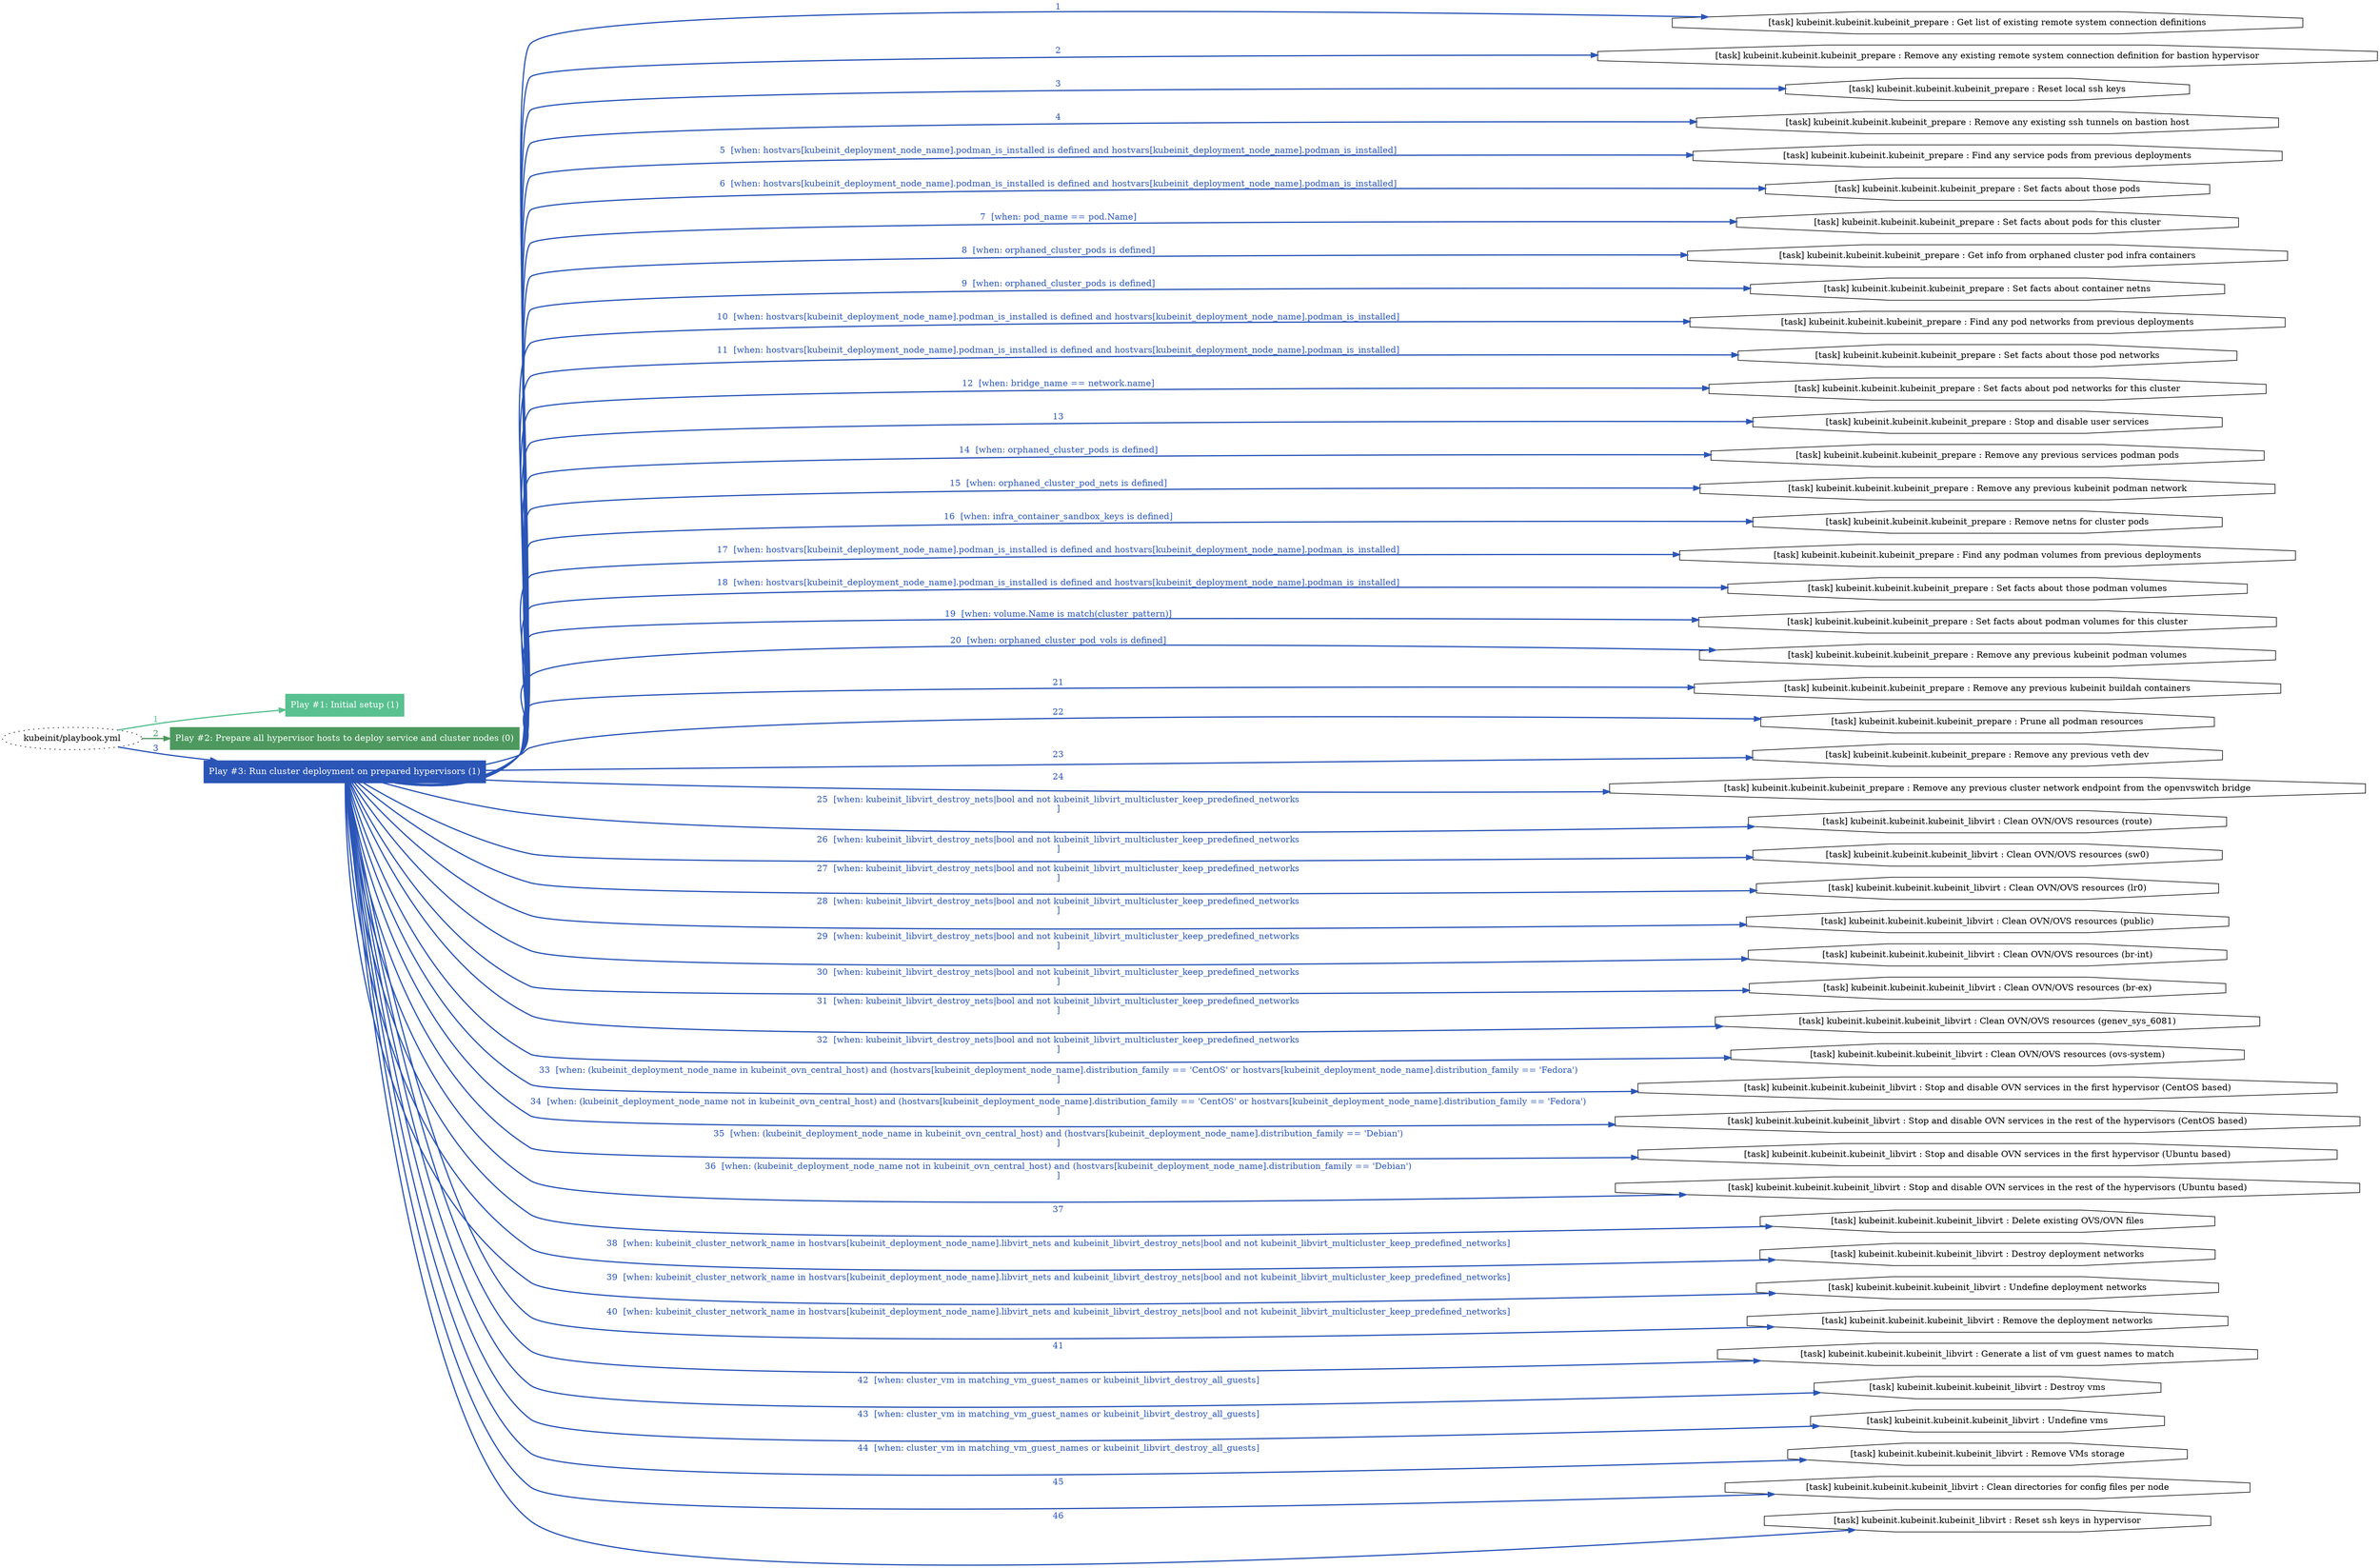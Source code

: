digraph "kubeinit/playbook.yml "{
	graph [concentrate=true ordering=in rankdir=LR ratio=fill]
	edge [esep=5 sep=10]
	"kubeinit/playbook.yml" [id=root_node style=dotted]
	subgraph "Play #1: Initial setup (1) "{
		"Play #1: Initial setup (1)" [color="#59c090" fontcolor="#ffffff" id="play_845be92f-b45e-4e26-95e2-8178611814ae" shape=box style=filled tooltip=localhost]
		"kubeinit/playbook.yml" -> "Play #1: Initial setup (1)" [label=1 color="#59c090" fontcolor="#59c090" id="edge_eb1eac38-61e2-40f6-ac62-1ab7106763e5" style=bold]
	}
	subgraph "Play #2: Prepare all hypervisor hosts to deploy service and cluster nodes (0) "{
		"Play #2: Prepare all hypervisor hosts to deploy service and cluster nodes (0)" [color="#4d995f" fontcolor="#ffffff" id="play_81ab6e1e-efed-4819-aa14-0fabc4b89441" shape=box style=filled tooltip=""]
		"kubeinit/playbook.yml" -> "Play #2: Prepare all hypervisor hosts to deploy service and cluster nodes (0)" [label=2 color="#4d995f" fontcolor="#4d995f" id="edge_aa567fc6-703a-4e77-b3aa-7c106b81971d" style=bold]
	}
	subgraph "Play #3: Run cluster deployment on prepared hypervisors (1) "{
		"Play #3: Run cluster deployment on prepared hypervisors (1)" [color="#2b56b7" fontcolor="#ffffff" id="play_1be28404-d833-4e58-a718-32a50541c41f" shape=box style=filled tooltip=localhost]
		"kubeinit/playbook.yml" -> "Play #3: Run cluster deployment on prepared hypervisors (1)" [label=3 color="#2b56b7" fontcolor="#2b56b7" id="edge_da2f1293-c714-4092-91b3-cedab9419b1d" style=bold]
		"task_ad53516d-6ea3-4c9d-84ee-e65eee8a7fb8" [label="[task] kubeinit.kubeinit.kubeinit_prepare : Get list of existing remote system connection definitions" id="task_ad53516d-6ea3-4c9d-84ee-e65eee8a7fb8" shape=octagon tooltip="[task] kubeinit.kubeinit.kubeinit_prepare : Get list of existing remote system connection definitions"]
		"Play #3: Run cluster deployment on prepared hypervisors (1)" -> "task_ad53516d-6ea3-4c9d-84ee-e65eee8a7fb8" [label=1 color="#2b56b7" fontcolor="#2b56b7" id="edge_e10569d0-044a-4443-a908-049caa6320e0" style=bold]
		"task_06ddcc0b-3065-40b2-b81c-52e7b3404218" [label="[task] kubeinit.kubeinit.kubeinit_prepare : Remove any existing remote system connection definition for bastion hypervisor" id="task_06ddcc0b-3065-40b2-b81c-52e7b3404218" shape=octagon tooltip="[task] kubeinit.kubeinit.kubeinit_prepare : Remove any existing remote system connection definition for bastion hypervisor"]
		"Play #3: Run cluster deployment on prepared hypervisors (1)" -> "task_06ddcc0b-3065-40b2-b81c-52e7b3404218" [label=2 color="#2b56b7" fontcolor="#2b56b7" id="edge_42abf255-86e6-494c-bdd2-54487101dfdd" style=bold]
		"task_db0ee4ab-4d90-4e20-b9ed-ed5e34670edc" [label="[task] kubeinit.kubeinit.kubeinit_prepare : Reset local ssh keys" id="task_db0ee4ab-4d90-4e20-b9ed-ed5e34670edc" shape=octagon tooltip="[task] kubeinit.kubeinit.kubeinit_prepare : Reset local ssh keys"]
		"Play #3: Run cluster deployment on prepared hypervisors (1)" -> "task_db0ee4ab-4d90-4e20-b9ed-ed5e34670edc" [label=3 color="#2b56b7" fontcolor="#2b56b7" id="edge_c4b1fedc-1ac2-4aa2-a83c-763b43fe5e75" style=bold]
		"task_7b578335-9278-4eca-8012-71bf41fd5d6e" [label="[task] kubeinit.kubeinit.kubeinit_prepare : Remove any existing ssh tunnels on bastion host" id="task_7b578335-9278-4eca-8012-71bf41fd5d6e" shape=octagon tooltip="[task] kubeinit.kubeinit.kubeinit_prepare : Remove any existing ssh tunnels on bastion host"]
		"Play #3: Run cluster deployment on prepared hypervisors (1)" -> "task_7b578335-9278-4eca-8012-71bf41fd5d6e" [label=4 color="#2b56b7" fontcolor="#2b56b7" id="edge_53567c79-3808-4719-9d6a-5f3254840632" style=bold]
		"task_c1c5bc93-eac6-46f1-9738-4c8626b01132" [label="[task] kubeinit.kubeinit.kubeinit_prepare : Find any service pods from previous deployments" id="task_c1c5bc93-eac6-46f1-9738-4c8626b01132" shape=octagon tooltip="[task] kubeinit.kubeinit.kubeinit_prepare : Find any service pods from previous deployments"]
		"Play #3: Run cluster deployment on prepared hypervisors (1)" -> "task_c1c5bc93-eac6-46f1-9738-4c8626b01132" [label="5  [when: hostvars[kubeinit_deployment_node_name].podman_is_installed is defined and hostvars[kubeinit_deployment_node_name].podman_is_installed]" color="#2b56b7" fontcolor="#2b56b7" id="edge_99a47ca8-c372-4440-8447-8d2a9dca9a63" style=bold]
		"task_15ca1952-0361-407e-8421-3ae37a773cec" [label="[task] kubeinit.kubeinit.kubeinit_prepare : Set facts about those pods" id="task_15ca1952-0361-407e-8421-3ae37a773cec" shape=octagon tooltip="[task] kubeinit.kubeinit.kubeinit_prepare : Set facts about those pods"]
		"Play #3: Run cluster deployment on prepared hypervisors (1)" -> "task_15ca1952-0361-407e-8421-3ae37a773cec" [label="6  [when: hostvars[kubeinit_deployment_node_name].podman_is_installed is defined and hostvars[kubeinit_deployment_node_name].podman_is_installed]" color="#2b56b7" fontcolor="#2b56b7" id="edge_9614be73-363d-4c3d-bf87-5a016c1303f8" style=bold]
		"task_90575ff4-ff10-4978-8a1b-40547ade29ba" [label="[task] kubeinit.kubeinit.kubeinit_prepare : Set facts about pods for this cluster" id="task_90575ff4-ff10-4978-8a1b-40547ade29ba" shape=octagon tooltip="[task] kubeinit.kubeinit.kubeinit_prepare : Set facts about pods for this cluster"]
		"Play #3: Run cluster deployment on prepared hypervisors (1)" -> "task_90575ff4-ff10-4978-8a1b-40547ade29ba" [label="7  [when: pod_name == pod.Name]" color="#2b56b7" fontcolor="#2b56b7" id="edge_771dcece-ed8f-41a2-b55b-77bbc8ea6253" style=bold]
		"task_a893681a-10e5-4e9a-a4f7-1e1210128447" [label="[task] kubeinit.kubeinit.kubeinit_prepare : Get info from orphaned cluster pod infra containers" id="task_a893681a-10e5-4e9a-a4f7-1e1210128447" shape=octagon tooltip="[task] kubeinit.kubeinit.kubeinit_prepare : Get info from orphaned cluster pod infra containers"]
		"Play #3: Run cluster deployment on prepared hypervisors (1)" -> "task_a893681a-10e5-4e9a-a4f7-1e1210128447" [label="8  [when: orphaned_cluster_pods is defined]" color="#2b56b7" fontcolor="#2b56b7" id="edge_e6b5ef89-8df4-4ef6-bbbe-806549119647" style=bold]
		"task_e4975bcc-ab58-4abd-9d1d-6b923dd3f2ec" [label="[task] kubeinit.kubeinit.kubeinit_prepare : Set facts about container netns" id="task_e4975bcc-ab58-4abd-9d1d-6b923dd3f2ec" shape=octagon tooltip="[task] kubeinit.kubeinit.kubeinit_prepare : Set facts about container netns"]
		"Play #3: Run cluster deployment on prepared hypervisors (1)" -> "task_e4975bcc-ab58-4abd-9d1d-6b923dd3f2ec" [label="9  [when: orphaned_cluster_pods is defined]" color="#2b56b7" fontcolor="#2b56b7" id="edge_2deb65be-e8ea-45e4-a02e-2bec7131cdfa" style=bold]
		"task_26fdb5b1-463a-4d3c-9843-60fdd786305e" [label="[task] kubeinit.kubeinit.kubeinit_prepare : Find any pod networks from previous deployments" id="task_26fdb5b1-463a-4d3c-9843-60fdd786305e" shape=octagon tooltip="[task] kubeinit.kubeinit.kubeinit_prepare : Find any pod networks from previous deployments"]
		"Play #3: Run cluster deployment on prepared hypervisors (1)" -> "task_26fdb5b1-463a-4d3c-9843-60fdd786305e" [label="10  [when: hostvars[kubeinit_deployment_node_name].podman_is_installed is defined and hostvars[kubeinit_deployment_node_name].podman_is_installed]" color="#2b56b7" fontcolor="#2b56b7" id="edge_ff1cb9b1-9490-44d6-82f1-352e12d2801c" style=bold]
		"task_ce4c7a2e-ea27-4a8d-8105-6fcda9f0e937" [label="[task] kubeinit.kubeinit.kubeinit_prepare : Set facts about those pod networks" id="task_ce4c7a2e-ea27-4a8d-8105-6fcda9f0e937" shape=octagon tooltip="[task] kubeinit.kubeinit.kubeinit_prepare : Set facts about those pod networks"]
		"Play #3: Run cluster deployment on prepared hypervisors (1)" -> "task_ce4c7a2e-ea27-4a8d-8105-6fcda9f0e937" [label="11  [when: hostvars[kubeinit_deployment_node_name].podman_is_installed is defined and hostvars[kubeinit_deployment_node_name].podman_is_installed]" color="#2b56b7" fontcolor="#2b56b7" id="edge_d73c0387-9d1c-4db6-951a-729b0218156c" style=bold]
		"task_88b2422e-29d4-4d8a-b7ee-dfb6dae9dedc" [label="[task] kubeinit.kubeinit.kubeinit_prepare : Set facts about pod networks for this cluster" id="task_88b2422e-29d4-4d8a-b7ee-dfb6dae9dedc" shape=octagon tooltip="[task] kubeinit.kubeinit.kubeinit_prepare : Set facts about pod networks for this cluster"]
		"Play #3: Run cluster deployment on prepared hypervisors (1)" -> "task_88b2422e-29d4-4d8a-b7ee-dfb6dae9dedc" [label="12  [when: bridge_name == network.name]" color="#2b56b7" fontcolor="#2b56b7" id="edge_1af97428-974d-4ded-8a4c-c702837a3281" style=bold]
		"task_62f02e59-e4f2-4224-a9c5-75ffde51e4c6" [label="[task] kubeinit.kubeinit.kubeinit_prepare : Stop and disable user services" id="task_62f02e59-e4f2-4224-a9c5-75ffde51e4c6" shape=octagon tooltip="[task] kubeinit.kubeinit.kubeinit_prepare : Stop and disable user services"]
		"Play #3: Run cluster deployment on prepared hypervisors (1)" -> "task_62f02e59-e4f2-4224-a9c5-75ffde51e4c6" [label=13 color="#2b56b7" fontcolor="#2b56b7" id="edge_c87922be-2131-490c-be80-c4dd3a4a15f8" style=bold]
		"task_f0832c77-22f5-46a5-ac05-849f6a35d80a" [label="[task] kubeinit.kubeinit.kubeinit_prepare : Remove any previous services podman pods" id="task_f0832c77-22f5-46a5-ac05-849f6a35d80a" shape=octagon tooltip="[task] kubeinit.kubeinit.kubeinit_prepare : Remove any previous services podman pods"]
		"Play #3: Run cluster deployment on prepared hypervisors (1)" -> "task_f0832c77-22f5-46a5-ac05-849f6a35d80a" [label="14  [when: orphaned_cluster_pods is defined]" color="#2b56b7" fontcolor="#2b56b7" id="edge_296b985c-2b66-4bae-9627-b9cde3ba0fb9" style=bold]
		"task_11b9352a-a8c9-4d11-958b-078eb7167fb8" [label="[task] kubeinit.kubeinit.kubeinit_prepare : Remove any previous kubeinit podman network" id="task_11b9352a-a8c9-4d11-958b-078eb7167fb8" shape=octagon tooltip="[task] kubeinit.kubeinit.kubeinit_prepare : Remove any previous kubeinit podman network"]
		"Play #3: Run cluster deployment on prepared hypervisors (1)" -> "task_11b9352a-a8c9-4d11-958b-078eb7167fb8" [label="15  [when: orphaned_cluster_pod_nets is defined]" color="#2b56b7" fontcolor="#2b56b7" id="edge_8265325c-7747-4681-890e-8ed1440e14ca" style=bold]
		"task_052b0418-1a3f-4b62-af99-8fc105b7cc21" [label="[task] kubeinit.kubeinit.kubeinit_prepare : Remove netns for cluster pods" id="task_052b0418-1a3f-4b62-af99-8fc105b7cc21" shape=octagon tooltip="[task] kubeinit.kubeinit.kubeinit_prepare : Remove netns for cluster pods"]
		"Play #3: Run cluster deployment on prepared hypervisors (1)" -> "task_052b0418-1a3f-4b62-af99-8fc105b7cc21" [label="16  [when: infra_container_sandbox_keys is defined]" color="#2b56b7" fontcolor="#2b56b7" id="edge_e767ec83-c64a-4061-9363-5dfc4e1395f1" style=bold]
		"task_66bf1907-aaf0-4d32-a2ba-87b851bc8d90" [label="[task] kubeinit.kubeinit.kubeinit_prepare : Find any podman volumes from previous deployments" id="task_66bf1907-aaf0-4d32-a2ba-87b851bc8d90" shape=octagon tooltip="[task] kubeinit.kubeinit.kubeinit_prepare : Find any podman volumes from previous deployments"]
		"Play #3: Run cluster deployment on prepared hypervisors (1)" -> "task_66bf1907-aaf0-4d32-a2ba-87b851bc8d90" [label="17  [when: hostvars[kubeinit_deployment_node_name].podman_is_installed is defined and hostvars[kubeinit_deployment_node_name].podman_is_installed]" color="#2b56b7" fontcolor="#2b56b7" id="edge_562d43dc-2d4f-4b5b-920a-848ae3250e60" style=bold]
		"task_59734dfd-3788-44da-8413-651aecfb94e4" [label="[task] kubeinit.kubeinit.kubeinit_prepare : Set facts about those podman volumes" id="task_59734dfd-3788-44da-8413-651aecfb94e4" shape=octagon tooltip="[task] kubeinit.kubeinit.kubeinit_prepare : Set facts about those podman volumes"]
		"Play #3: Run cluster deployment on prepared hypervisors (1)" -> "task_59734dfd-3788-44da-8413-651aecfb94e4" [label="18  [when: hostvars[kubeinit_deployment_node_name].podman_is_installed is defined and hostvars[kubeinit_deployment_node_name].podman_is_installed]" color="#2b56b7" fontcolor="#2b56b7" id="edge_f3ed5249-afcb-4175-a21d-4ce2616f48d2" style=bold]
		"task_79056687-50b4-4d67-9a05-355cb12e2350" [label="[task] kubeinit.kubeinit.kubeinit_prepare : Set facts about podman volumes for this cluster" id="task_79056687-50b4-4d67-9a05-355cb12e2350" shape=octagon tooltip="[task] kubeinit.kubeinit.kubeinit_prepare : Set facts about podman volumes for this cluster"]
		"Play #3: Run cluster deployment on prepared hypervisors (1)" -> "task_79056687-50b4-4d67-9a05-355cb12e2350" [label="19  [when: volume.Name is match(cluster_pattern)]" color="#2b56b7" fontcolor="#2b56b7" id="edge_2b06b0cf-4309-49ab-9f13-039e966654e7" style=bold]
		"task_94733dae-dfd4-4a51-8a4c-cf1d6b5ae477" [label="[task] kubeinit.kubeinit.kubeinit_prepare : Remove any previous kubeinit podman volumes" id="task_94733dae-dfd4-4a51-8a4c-cf1d6b5ae477" shape=octagon tooltip="[task] kubeinit.kubeinit.kubeinit_prepare : Remove any previous kubeinit podman volumes"]
		"Play #3: Run cluster deployment on prepared hypervisors (1)" -> "task_94733dae-dfd4-4a51-8a4c-cf1d6b5ae477" [label="20  [when: orphaned_cluster_pod_vols is defined]" color="#2b56b7" fontcolor="#2b56b7" id="edge_d249f920-d60d-46fe-a576-ebac168d7c88" style=bold]
		"task_12e31944-139d-4900-a847-396b1a7b4802" [label="[task] kubeinit.kubeinit.kubeinit_prepare : Remove any previous kubeinit buildah containers" id="task_12e31944-139d-4900-a847-396b1a7b4802" shape=octagon tooltip="[task] kubeinit.kubeinit.kubeinit_prepare : Remove any previous kubeinit buildah containers"]
		"Play #3: Run cluster deployment on prepared hypervisors (1)" -> "task_12e31944-139d-4900-a847-396b1a7b4802" [label=21 color="#2b56b7" fontcolor="#2b56b7" id="edge_c62635c2-90f8-4bd8-93fd-251668ca584e" style=bold]
		"task_da111a0f-bbc0-47e8-ba6c-44ebab3324a7" [label="[task] kubeinit.kubeinit.kubeinit_prepare : Prune all podman resources" id="task_da111a0f-bbc0-47e8-ba6c-44ebab3324a7" shape=octagon tooltip="[task] kubeinit.kubeinit.kubeinit_prepare : Prune all podman resources"]
		"Play #3: Run cluster deployment on prepared hypervisors (1)" -> "task_da111a0f-bbc0-47e8-ba6c-44ebab3324a7" [label=22 color="#2b56b7" fontcolor="#2b56b7" id="edge_9bae8b23-dab5-48fa-b633-5698c4467972" style=bold]
		"task_5f24b92d-f38b-47f2-9b0b-6cb4779eb39d" [label="[task] kubeinit.kubeinit.kubeinit_prepare : Remove any previous veth dev" id="task_5f24b92d-f38b-47f2-9b0b-6cb4779eb39d" shape=octagon tooltip="[task] kubeinit.kubeinit.kubeinit_prepare : Remove any previous veth dev"]
		"Play #3: Run cluster deployment on prepared hypervisors (1)" -> "task_5f24b92d-f38b-47f2-9b0b-6cb4779eb39d" [label=23 color="#2b56b7" fontcolor="#2b56b7" id="edge_b3a6b530-4854-4678-80d4-a89ef1622c1e" style=bold]
		"task_203b1e3d-332c-4151-af43-96abc5352d98" [label="[task] kubeinit.kubeinit.kubeinit_prepare : Remove any previous cluster network endpoint from the openvswitch bridge" id="task_203b1e3d-332c-4151-af43-96abc5352d98" shape=octagon tooltip="[task] kubeinit.kubeinit.kubeinit_prepare : Remove any previous cluster network endpoint from the openvswitch bridge"]
		"Play #3: Run cluster deployment on prepared hypervisors (1)" -> "task_203b1e3d-332c-4151-af43-96abc5352d98" [label=24 color="#2b56b7" fontcolor="#2b56b7" id="edge_d3079ef9-497f-446b-ae2f-b45abcf8b230" style=bold]
		"task_61382ade-04a3-4bc6-81d4-fc607514fee7" [label="[task] kubeinit.kubeinit.kubeinit_libvirt : Clean OVN/OVS resources (route)" id="task_61382ade-04a3-4bc6-81d4-fc607514fee7" shape=octagon tooltip="[task] kubeinit.kubeinit.kubeinit_libvirt : Clean OVN/OVS resources (route)"]
		"Play #3: Run cluster deployment on prepared hypervisors (1)" -> "task_61382ade-04a3-4bc6-81d4-fc607514fee7" [label="25  [when: kubeinit_libvirt_destroy_nets|bool and not kubeinit_libvirt_multicluster_keep_predefined_networks
]" color="#2b56b7" fontcolor="#2b56b7" id="edge_accf32ff-e3b8-4e47-a10f-fc3f2d513f3f" style=bold]
		"task_baacd599-7a25-46cc-b85c-3ef1742c2efe" [label="[task] kubeinit.kubeinit.kubeinit_libvirt : Clean OVN/OVS resources (sw0)" id="task_baacd599-7a25-46cc-b85c-3ef1742c2efe" shape=octagon tooltip="[task] kubeinit.kubeinit.kubeinit_libvirt : Clean OVN/OVS resources (sw0)"]
		"Play #3: Run cluster deployment on prepared hypervisors (1)" -> "task_baacd599-7a25-46cc-b85c-3ef1742c2efe" [label="26  [when: kubeinit_libvirt_destroy_nets|bool and not kubeinit_libvirt_multicluster_keep_predefined_networks
]" color="#2b56b7" fontcolor="#2b56b7" id="edge_d239444d-ebe8-40cf-9c86-bb78885a5727" style=bold]
		"task_d8a09f5e-d729-41b7-b14a-cd78a0878d59" [label="[task] kubeinit.kubeinit.kubeinit_libvirt : Clean OVN/OVS resources (lr0)" id="task_d8a09f5e-d729-41b7-b14a-cd78a0878d59" shape=octagon tooltip="[task] kubeinit.kubeinit.kubeinit_libvirt : Clean OVN/OVS resources (lr0)"]
		"Play #3: Run cluster deployment on prepared hypervisors (1)" -> "task_d8a09f5e-d729-41b7-b14a-cd78a0878d59" [label="27  [when: kubeinit_libvirt_destroy_nets|bool and not kubeinit_libvirt_multicluster_keep_predefined_networks
]" color="#2b56b7" fontcolor="#2b56b7" id="edge_a4466d08-4d9c-4b37-8f1c-cdeeb6b760fd" style=bold]
		"task_c10438d2-f801-4ae6-aa91-259aac284b9f" [label="[task] kubeinit.kubeinit.kubeinit_libvirt : Clean OVN/OVS resources (public)" id="task_c10438d2-f801-4ae6-aa91-259aac284b9f" shape=octagon tooltip="[task] kubeinit.kubeinit.kubeinit_libvirt : Clean OVN/OVS resources (public)"]
		"Play #3: Run cluster deployment on prepared hypervisors (1)" -> "task_c10438d2-f801-4ae6-aa91-259aac284b9f" [label="28  [when: kubeinit_libvirt_destroy_nets|bool and not kubeinit_libvirt_multicluster_keep_predefined_networks
]" color="#2b56b7" fontcolor="#2b56b7" id="edge_112807c3-9ae5-461a-b05a-e051d3a1a9d2" style=bold]
		"task_a61338de-88e7-4cd0-83f5-411cc7b330b8" [label="[task] kubeinit.kubeinit.kubeinit_libvirt : Clean OVN/OVS resources (br-int)" id="task_a61338de-88e7-4cd0-83f5-411cc7b330b8" shape=octagon tooltip="[task] kubeinit.kubeinit.kubeinit_libvirt : Clean OVN/OVS resources (br-int)"]
		"Play #3: Run cluster deployment on prepared hypervisors (1)" -> "task_a61338de-88e7-4cd0-83f5-411cc7b330b8" [label="29  [when: kubeinit_libvirt_destroy_nets|bool and not kubeinit_libvirt_multicluster_keep_predefined_networks
]" color="#2b56b7" fontcolor="#2b56b7" id="edge_d0dba14b-390a-42d2-a4e1-08ef3970312b" style=bold]
		"task_0475bc64-160b-4515-9543-55f18a2c6758" [label="[task] kubeinit.kubeinit.kubeinit_libvirt : Clean OVN/OVS resources (br-ex)" id="task_0475bc64-160b-4515-9543-55f18a2c6758" shape=octagon tooltip="[task] kubeinit.kubeinit.kubeinit_libvirt : Clean OVN/OVS resources (br-ex)"]
		"Play #3: Run cluster deployment on prepared hypervisors (1)" -> "task_0475bc64-160b-4515-9543-55f18a2c6758" [label="30  [when: kubeinit_libvirt_destroy_nets|bool and not kubeinit_libvirt_multicluster_keep_predefined_networks
]" color="#2b56b7" fontcolor="#2b56b7" id="edge_0b6de1ce-5ae2-4199-9faa-a55c07755307" style=bold]
		"task_38569e1b-a994-4749-93b3-9e08ff996a30" [label="[task] kubeinit.kubeinit.kubeinit_libvirt : Clean OVN/OVS resources (genev_sys_6081)" id="task_38569e1b-a994-4749-93b3-9e08ff996a30" shape=octagon tooltip="[task] kubeinit.kubeinit.kubeinit_libvirt : Clean OVN/OVS resources (genev_sys_6081)"]
		"Play #3: Run cluster deployment on prepared hypervisors (1)" -> "task_38569e1b-a994-4749-93b3-9e08ff996a30" [label="31  [when: kubeinit_libvirt_destroy_nets|bool and not kubeinit_libvirt_multicluster_keep_predefined_networks
]" color="#2b56b7" fontcolor="#2b56b7" id="edge_25dd1b1d-80cf-4836-9236-770e6553a5c7" style=bold]
		"task_636586df-a030-432c-9dd7-ef33d20c0f1f" [label="[task] kubeinit.kubeinit.kubeinit_libvirt : Clean OVN/OVS resources (ovs-system)" id="task_636586df-a030-432c-9dd7-ef33d20c0f1f" shape=octagon tooltip="[task] kubeinit.kubeinit.kubeinit_libvirt : Clean OVN/OVS resources (ovs-system)"]
		"Play #3: Run cluster deployment on prepared hypervisors (1)" -> "task_636586df-a030-432c-9dd7-ef33d20c0f1f" [label="32  [when: kubeinit_libvirt_destroy_nets|bool and not kubeinit_libvirt_multicluster_keep_predefined_networks
]" color="#2b56b7" fontcolor="#2b56b7" id="edge_7a3cbd16-8981-4d42-b465-34d90be832a8" style=bold]
		"task_3741f168-2b43-4b56-ac85-46eb96d9ed0e" [label="[task] kubeinit.kubeinit.kubeinit_libvirt : Stop and disable OVN services in the first hypervisor (CentOS based)" id="task_3741f168-2b43-4b56-ac85-46eb96d9ed0e" shape=octagon tooltip="[task] kubeinit.kubeinit.kubeinit_libvirt : Stop and disable OVN services in the first hypervisor (CentOS based)"]
		"Play #3: Run cluster deployment on prepared hypervisors (1)" -> "task_3741f168-2b43-4b56-ac85-46eb96d9ed0e" [label="33  [when: (kubeinit_deployment_node_name in kubeinit_ovn_central_host) and (hostvars[kubeinit_deployment_node_name].distribution_family == 'CentOS' or hostvars[kubeinit_deployment_node_name].distribution_family == 'Fedora')
]" color="#2b56b7" fontcolor="#2b56b7" id="edge_19ec485f-90bf-418d-83a1-aa1db830cc78" style=bold]
		"task_876c3672-1636-4ac8-852f-9d3c1ef1f288" [label="[task] kubeinit.kubeinit.kubeinit_libvirt : Stop and disable OVN services in the rest of the hypervisors (CentOS based)" id="task_876c3672-1636-4ac8-852f-9d3c1ef1f288" shape=octagon tooltip="[task] kubeinit.kubeinit.kubeinit_libvirt : Stop and disable OVN services in the rest of the hypervisors (CentOS based)"]
		"Play #3: Run cluster deployment on prepared hypervisors (1)" -> "task_876c3672-1636-4ac8-852f-9d3c1ef1f288" [label="34  [when: (kubeinit_deployment_node_name not in kubeinit_ovn_central_host) and (hostvars[kubeinit_deployment_node_name].distribution_family == 'CentOS' or hostvars[kubeinit_deployment_node_name].distribution_family == 'Fedora')
]" color="#2b56b7" fontcolor="#2b56b7" id="edge_40752b4a-cd96-4eae-a980-d3dc37f52afe" style=bold]
		"task_82a7dccd-401c-4d4e-a1ca-2cb028ef546a" [label="[task] kubeinit.kubeinit.kubeinit_libvirt : Stop and disable OVN services in the first hypervisor (Ubuntu based)" id="task_82a7dccd-401c-4d4e-a1ca-2cb028ef546a" shape=octagon tooltip="[task] kubeinit.kubeinit.kubeinit_libvirt : Stop and disable OVN services in the first hypervisor (Ubuntu based)"]
		"Play #3: Run cluster deployment on prepared hypervisors (1)" -> "task_82a7dccd-401c-4d4e-a1ca-2cb028ef546a" [label="35  [when: (kubeinit_deployment_node_name in kubeinit_ovn_central_host) and (hostvars[kubeinit_deployment_node_name].distribution_family == 'Debian')
]" color="#2b56b7" fontcolor="#2b56b7" id="edge_1c792a12-6c28-4a80-8e9f-b6e2d700dd93" style=bold]
		"task_8fb8896a-e258-46fa-af4e-7759c0544941" [label="[task] kubeinit.kubeinit.kubeinit_libvirt : Stop and disable OVN services in the rest of the hypervisors (Ubuntu based)" id="task_8fb8896a-e258-46fa-af4e-7759c0544941" shape=octagon tooltip="[task] kubeinit.kubeinit.kubeinit_libvirt : Stop and disable OVN services in the rest of the hypervisors (Ubuntu based)"]
		"Play #3: Run cluster deployment on prepared hypervisors (1)" -> "task_8fb8896a-e258-46fa-af4e-7759c0544941" [label="36  [when: (kubeinit_deployment_node_name not in kubeinit_ovn_central_host) and (hostvars[kubeinit_deployment_node_name].distribution_family == 'Debian')
]" color="#2b56b7" fontcolor="#2b56b7" id="edge_7f5a9c07-0c05-416c-9f50-1a31c61bd562" style=bold]
		"task_b1a78c65-dd82-47c1-af5e-759c628ead69" [label="[task] kubeinit.kubeinit.kubeinit_libvirt : Delete existing OVS/OVN files" id="task_b1a78c65-dd82-47c1-af5e-759c628ead69" shape=octagon tooltip="[task] kubeinit.kubeinit.kubeinit_libvirt : Delete existing OVS/OVN files"]
		"Play #3: Run cluster deployment on prepared hypervisors (1)" -> "task_b1a78c65-dd82-47c1-af5e-759c628ead69" [label=37 color="#2b56b7" fontcolor="#2b56b7" id="edge_05361743-8e80-4669-8c8d-afa2bb7d3bbf" style=bold]
		"task_60692753-c238-4c70-ab63-93b52b53f4e2" [label="[task] kubeinit.kubeinit.kubeinit_libvirt : Destroy deployment networks" id="task_60692753-c238-4c70-ab63-93b52b53f4e2" shape=octagon tooltip="[task] kubeinit.kubeinit.kubeinit_libvirt : Destroy deployment networks"]
		"Play #3: Run cluster deployment on prepared hypervisors (1)" -> "task_60692753-c238-4c70-ab63-93b52b53f4e2" [label="38  [when: kubeinit_cluster_network_name in hostvars[kubeinit_deployment_node_name].libvirt_nets and kubeinit_libvirt_destroy_nets|bool and not kubeinit_libvirt_multicluster_keep_predefined_networks]" color="#2b56b7" fontcolor="#2b56b7" id="edge_25e7375e-b564-4b62-a8c5-951bf0f902d6" style=bold]
		"task_eb150578-a2b7-4338-96c5-4233208276ff" [label="[task] kubeinit.kubeinit.kubeinit_libvirt : Undefine deployment networks" id="task_eb150578-a2b7-4338-96c5-4233208276ff" shape=octagon tooltip="[task] kubeinit.kubeinit.kubeinit_libvirt : Undefine deployment networks"]
		"Play #3: Run cluster deployment on prepared hypervisors (1)" -> "task_eb150578-a2b7-4338-96c5-4233208276ff" [label="39  [when: kubeinit_cluster_network_name in hostvars[kubeinit_deployment_node_name].libvirt_nets and kubeinit_libvirt_destroy_nets|bool and not kubeinit_libvirt_multicluster_keep_predefined_networks]" color="#2b56b7" fontcolor="#2b56b7" id="edge_1b3a7ce1-a6c4-4eb9-8f6f-b9f7605e027c" style=bold]
		"task_21ae0e13-826d-4981-8075-99cb35d35ebf" [label="[task] kubeinit.kubeinit.kubeinit_libvirt : Remove the deployment networks" id="task_21ae0e13-826d-4981-8075-99cb35d35ebf" shape=octagon tooltip="[task] kubeinit.kubeinit.kubeinit_libvirt : Remove the deployment networks"]
		"Play #3: Run cluster deployment on prepared hypervisors (1)" -> "task_21ae0e13-826d-4981-8075-99cb35d35ebf" [label="40  [when: kubeinit_cluster_network_name in hostvars[kubeinit_deployment_node_name].libvirt_nets and kubeinit_libvirt_destroy_nets|bool and not kubeinit_libvirt_multicluster_keep_predefined_networks]" color="#2b56b7" fontcolor="#2b56b7" id="edge_47041820-bad3-4564-be46-e9994609d644" style=bold]
		"task_253def76-07eb-4995-b435-8e272581071a" [label="[task] kubeinit.kubeinit.kubeinit_libvirt : Generate a list of vm guest names to match" id="task_253def76-07eb-4995-b435-8e272581071a" shape=octagon tooltip="[task] kubeinit.kubeinit.kubeinit_libvirt : Generate a list of vm guest names to match"]
		"Play #3: Run cluster deployment on prepared hypervisors (1)" -> "task_253def76-07eb-4995-b435-8e272581071a" [label=41 color="#2b56b7" fontcolor="#2b56b7" id="edge_91640607-18a2-49b8-9ca8-fca5c36e33ad" style=bold]
		"task_6bead127-575f-45c9-aff6-b12c53840de8" [label="[task] kubeinit.kubeinit.kubeinit_libvirt : Destroy vms" id="task_6bead127-575f-45c9-aff6-b12c53840de8" shape=octagon tooltip="[task] kubeinit.kubeinit.kubeinit_libvirt : Destroy vms"]
		"Play #3: Run cluster deployment on prepared hypervisors (1)" -> "task_6bead127-575f-45c9-aff6-b12c53840de8" [label="42  [when: cluster_vm in matching_vm_guest_names or kubeinit_libvirt_destroy_all_guests]" color="#2b56b7" fontcolor="#2b56b7" id="edge_b3e1461d-81b5-48f0-9444-53aa2f6b9add" style=bold]
		"task_a5d1721b-ec29-4fe9-a244-6a7f1c6cf8ed" [label="[task] kubeinit.kubeinit.kubeinit_libvirt : Undefine vms" id="task_a5d1721b-ec29-4fe9-a244-6a7f1c6cf8ed" shape=octagon tooltip="[task] kubeinit.kubeinit.kubeinit_libvirt : Undefine vms"]
		"Play #3: Run cluster deployment on prepared hypervisors (1)" -> "task_a5d1721b-ec29-4fe9-a244-6a7f1c6cf8ed" [label="43  [when: cluster_vm in matching_vm_guest_names or kubeinit_libvirt_destroy_all_guests]" color="#2b56b7" fontcolor="#2b56b7" id="edge_3d3e63e8-46ca-4b8c-9f75-e3c1f6d834e0" style=bold]
		"task_8e30a1f5-b338-4365-a628-3423a8dbebb7" [label="[task] kubeinit.kubeinit.kubeinit_libvirt : Remove VMs storage" id="task_8e30a1f5-b338-4365-a628-3423a8dbebb7" shape=octagon tooltip="[task] kubeinit.kubeinit.kubeinit_libvirt : Remove VMs storage"]
		"Play #3: Run cluster deployment on prepared hypervisors (1)" -> "task_8e30a1f5-b338-4365-a628-3423a8dbebb7" [label="44  [when: cluster_vm in matching_vm_guest_names or kubeinit_libvirt_destroy_all_guests]" color="#2b56b7" fontcolor="#2b56b7" id="edge_b2ee9bee-fbc6-497a-a690-938fbf9f5670" style=bold]
		"task_1c01c3da-0cb6-473b-b2a5-d472dddc3dfd" [label="[task] kubeinit.kubeinit.kubeinit_libvirt : Clean directories for config files per node" id="task_1c01c3da-0cb6-473b-b2a5-d472dddc3dfd" shape=octagon tooltip="[task] kubeinit.kubeinit.kubeinit_libvirt : Clean directories for config files per node"]
		"Play #3: Run cluster deployment on prepared hypervisors (1)" -> "task_1c01c3da-0cb6-473b-b2a5-d472dddc3dfd" [label=45 color="#2b56b7" fontcolor="#2b56b7" id="edge_a03fe61c-086c-47c2-8e40-ba3018b37358" style=bold]
		"task_b6d75ba4-2fc4-4ccf-875f-c674a685dce1" [label="[task] kubeinit.kubeinit.kubeinit_libvirt : Reset ssh keys in hypervisor" id="task_b6d75ba4-2fc4-4ccf-875f-c674a685dce1" shape=octagon tooltip="[task] kubeinit.kubeinit.kubeinit_libvirt : Reset ssh keys in hypervisor"]
		"Play #3: Run cluster deployment on prepared hypervisors (1)" -> "task_b6d75ba4-2fc4-4ccf-875f-c674a685dce1" [label=46 color="#2b56b7" fontcolor="#2b56b7" id="edge_86787658-c436-417d-b726-44732b2f2b73" style=bold]
	}
}
